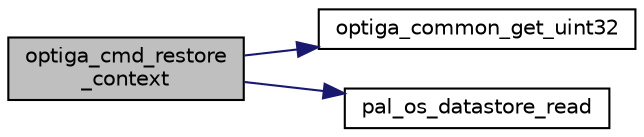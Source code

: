 digraph "optiga_cmd_restore_context"
{
 // LATEX_PDF_SIZE
  edge [fontname="Helvetica",fontsize="10",labelfontname="Helvetica",labelfontsize="10"];
  node [fontname="Helvetica",fontsize="10",shape=record];
  rankdir="LR";
  Node1 [label="optiga_cmd_restore\l_context",height=0.2,width=0.4,color="black", fillcolor="grey75", style="filled", fontcolor="black",tooltip=" "];
  Node1 -> Node2 [color="midnightblue",fontsize="10",style="solid",fontname="Helvetica"];
  Node2 [label="optiga_common_get_uint32",height=0.2,width=0.4,color="black", fillcolor="white", style="filled",URL="$d3/dc7/optiga__lib__common_8c.html#a224004b9095b93830b73d1a953541030",tooltip="Prepares uint32 [Big endian] type value from the buffer and store."];
  Node1 -> Node3 [color="midnightblue",fontsize="10",style="solid",fontname="Helvetica"];
  Node3 [label="pal_os_datastore_read",height=0.2,width=0.4,color="black", fillcolor="white", style="filled",URL="$d1/d1b/pal__os__datastore_8h.html#af70a84fc2aee090203a79f7fb083b894",tooltip="Reads data from the specified location for a given datastore_id."];
}
